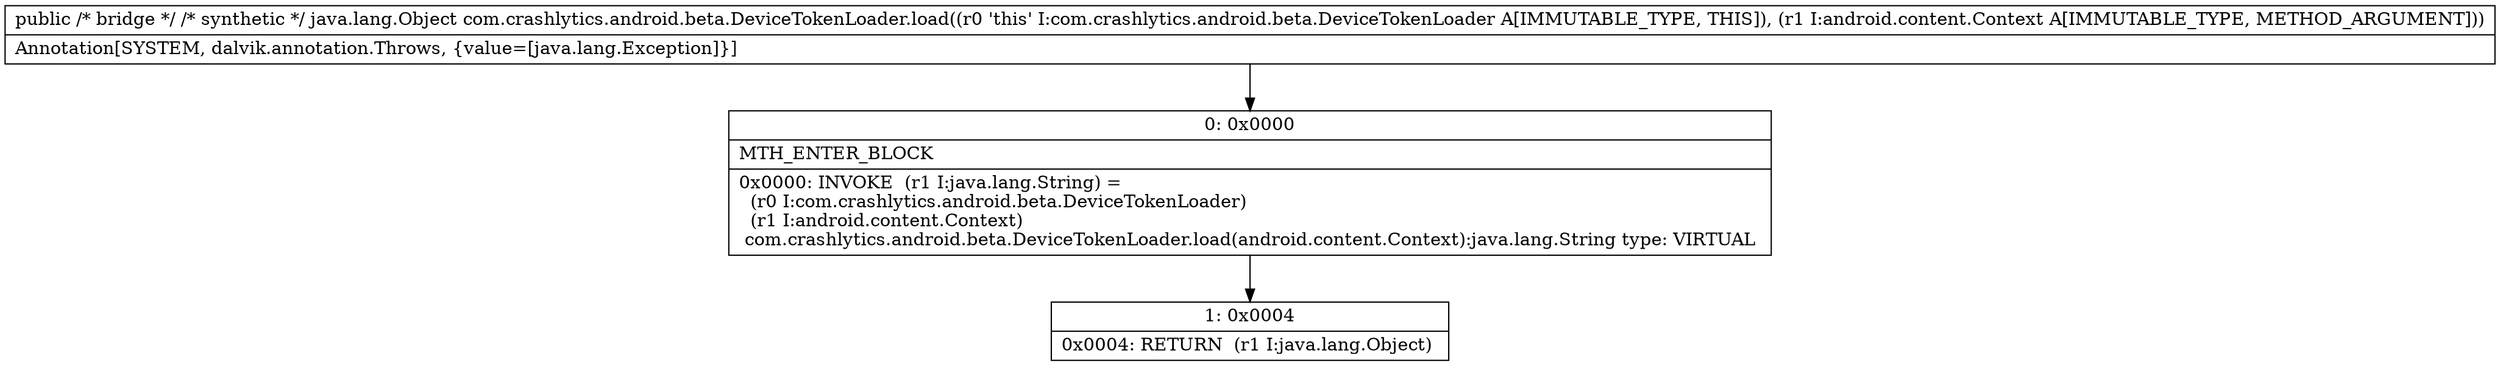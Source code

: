 digraph "CFG forcom.crashlytics.android.beta.DeviceTokenLoader.load(Landroid\/content\/Context;)Ljava\/lang\/Object;" {
Node_0 [shape=record,label="{0\:\ 0x0000|MTH_ENTER_BLOCK\l|0x0000: INVOKE  (r1 I:java.lang.String) = \l  (r0 I:com.crashlytics.android.beta.DeviceTokenLoader)\l  (r1 I:android.content.Context)\l com.crashlytics.android.beta.DeviceTokenLoader.load(android.content.Context):java.lang.String type: VIRTUAL \l}"];
Node_1 [shape=record,label="{1\:\ 0x0004|0x0004: RETURN  (r1 I:java.lang.Object) \l}"];
MethodNode[shape=record,label="{public \/* bridge *\/ \/* synthetic *\/ java.lang.Object com.crashlytics.android.beta.DeviceTokenLoader.load((r0 'this' I:com.crashlytics.android.beta.DeviceTokenLoader A[IMMUTABLE_TYPE, THIS]), (r1 I:android.content.Context A[IMMUTABLE_TYPE, METHOD_ARGUMENT]))  | Annotation[SYSTEM, dalvik.annotation.Throws, \{value=[java.lang.Exception]\}]\l}"];
MethodNode -> Node_0;
Node_0 -> Node_1;
}

